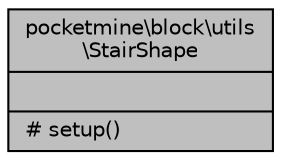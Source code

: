 digraph "pocketmine\block\utils\StairShape"
{
 // INTERACTIVE_SVG=YES
 // LATEX_PDF_SIZE
  edge [fontname="Helvetica",fontsize="10",labelfontname="Helvetica",labelfontsize="10"];
  node [fontname="Helvetica",fontsize="10",shape=record];
  Node1 [label="{pocketmine\\block\\utils\l\\StairShape\n||# setup()\l}",height=0.2,width=0.4,color="black", fillcolor="grey75", style="filled", fontcolor="black",tooltip=" "];
}
